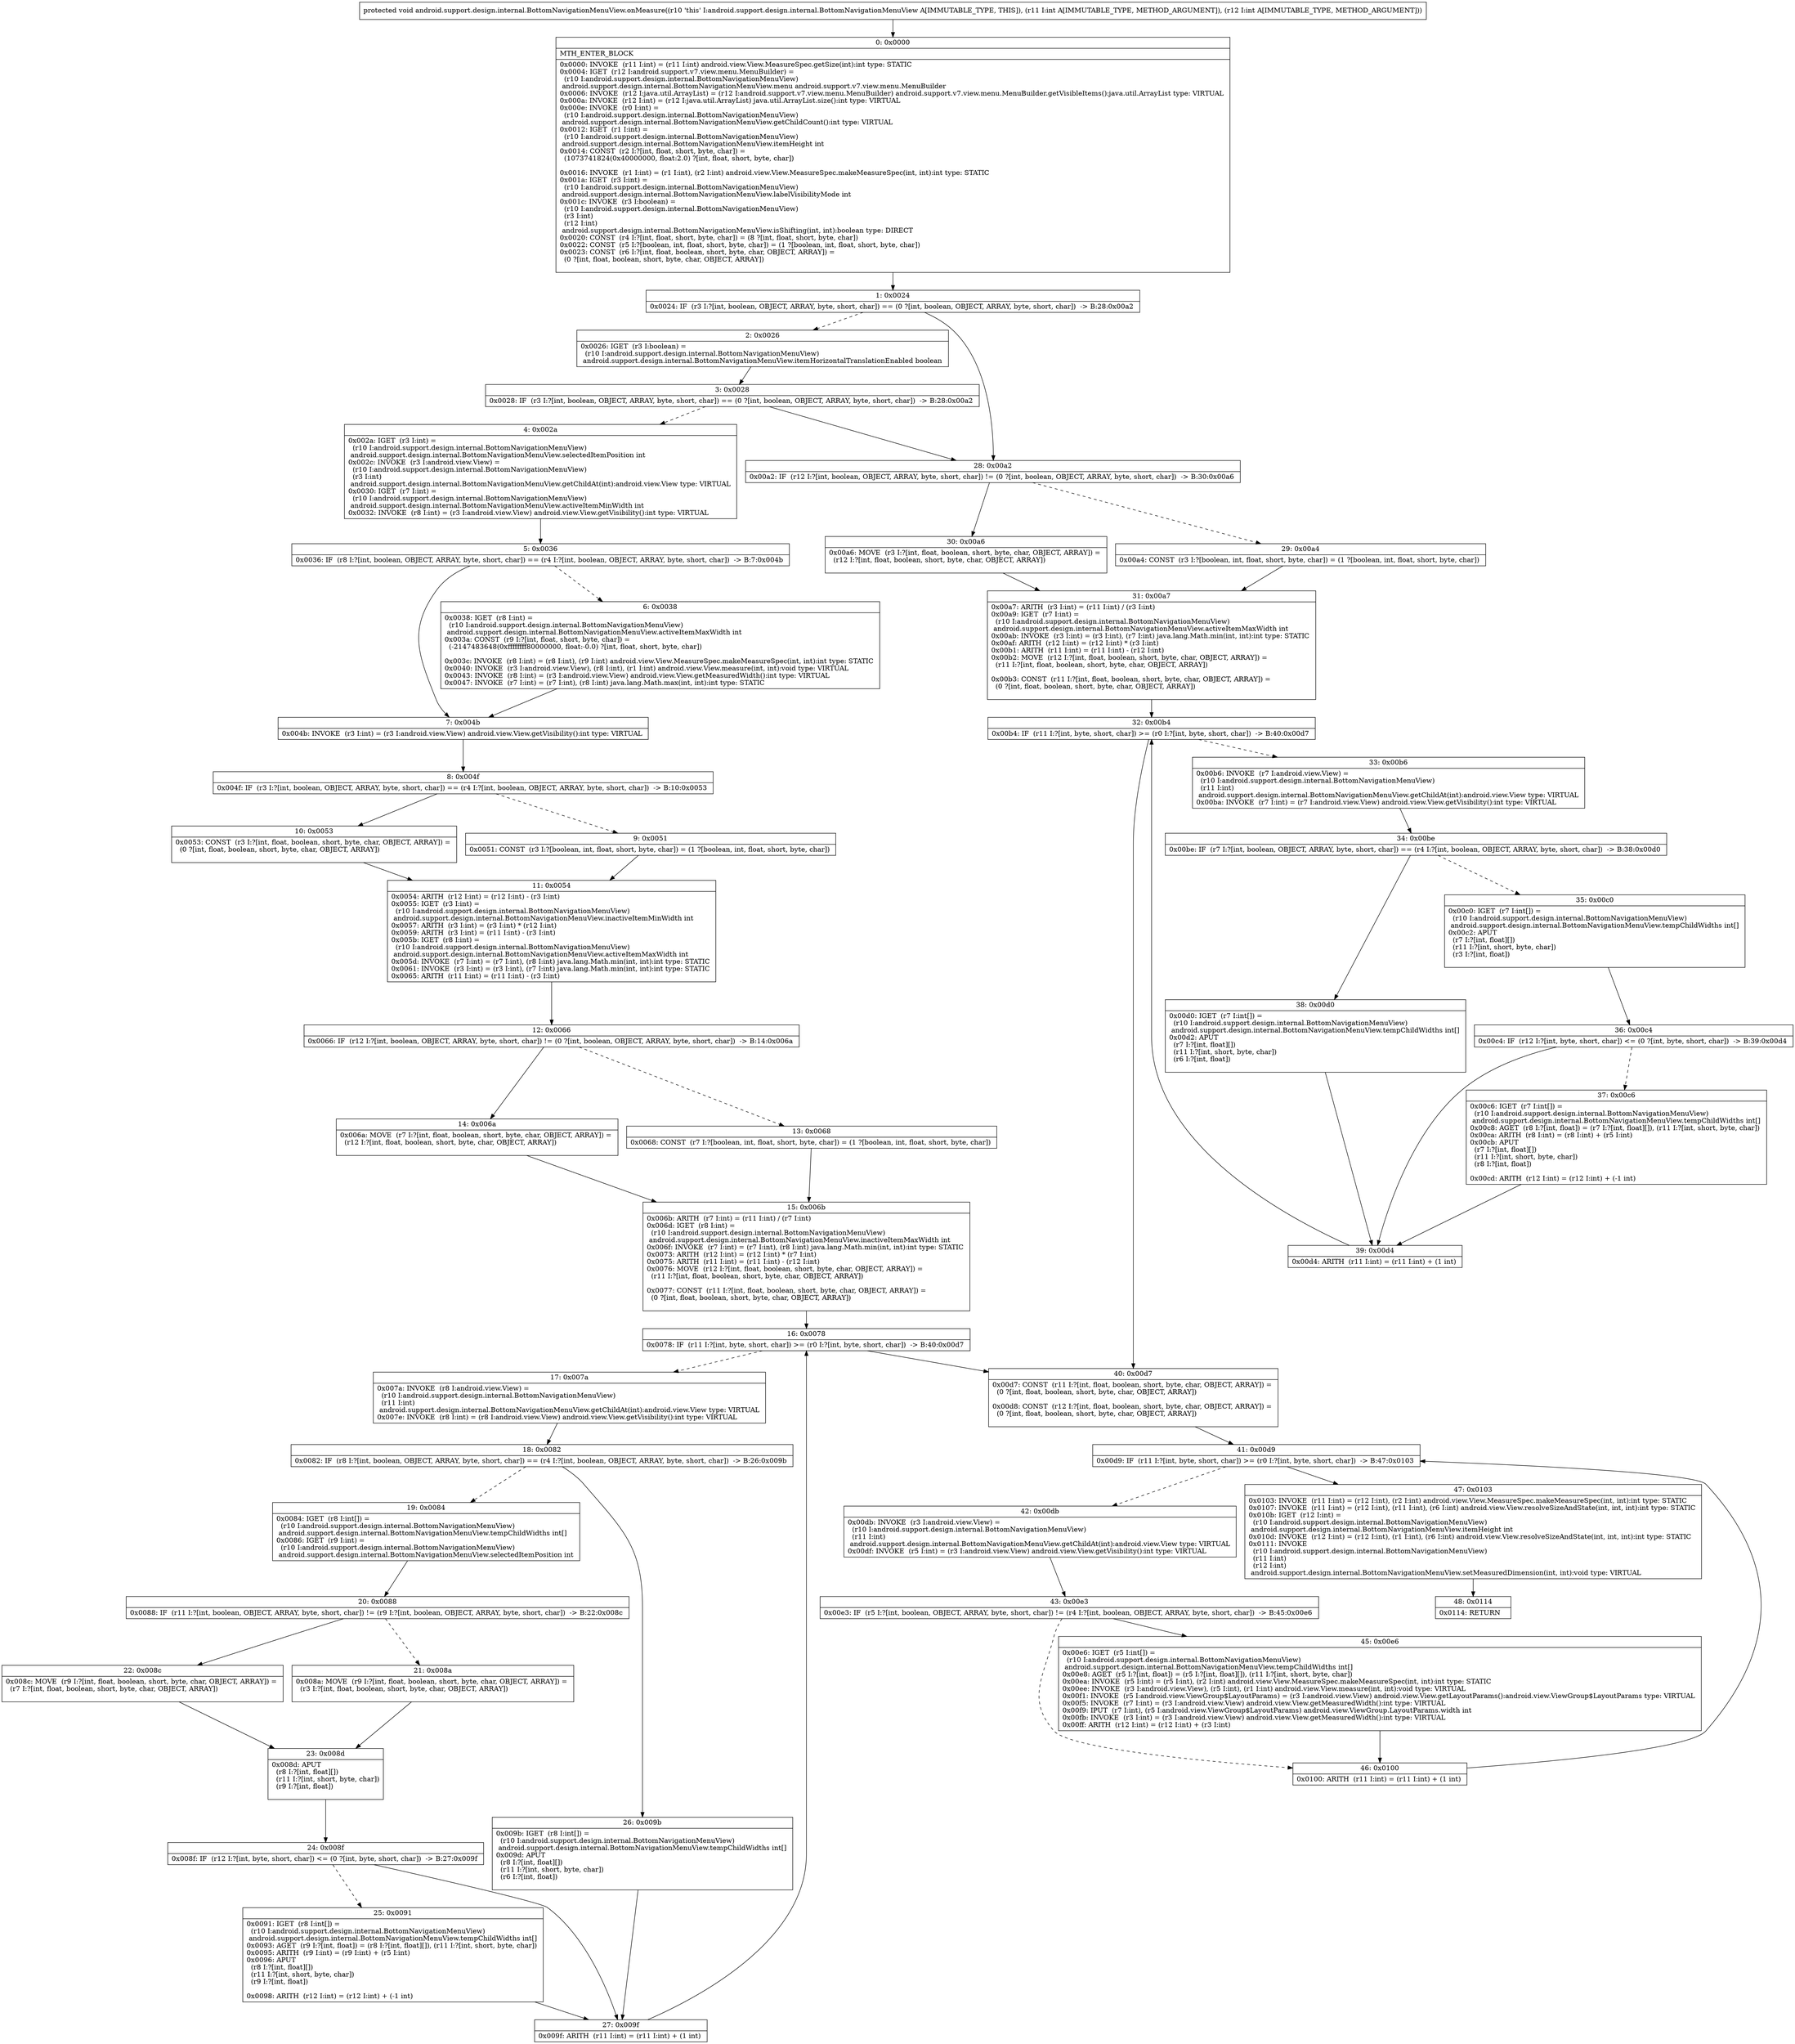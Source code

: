 digraph "CFG forandroid.support.design.internal.BottomNavigationMenuView.onMeasure(II)V" {
Node_0 [shape=record,label="{0\:\ 0x0000|MTH_ENTER_BLOCK\l|0x0000: INVOKE  (r11 I:int) = (r11 I:int) android.view.View.MeasureSpec.getSize(int):int type: STATIC \l0x0004: IGET  (r12 I:android.support.v7.view.menu.MenuBuilder) = \l  (r10 I:android.support.design.internal.BottomNavigationMenuView)\l android.support.design.internal.BottomNavigationMenuView.menu android.support.v7.view.menu.MenuBuilder \l0x0006: INVOKE  (r12 I:java.util.ArrayList) = (r12 I:android.support.v7.view.menu.MenuBuilder) android.support.v7.view.menu.MenuBuilder.getVisibleItems():java.util.ArrayList type: VIRTUAL \l0x000a: INVOKE  (r12 I:int) = (r12 I:java.util.ArrayList) java.util.ArrayList.size():int type: VIRTUAL \l0x000e: INVOKE  (r0 I:int) = \l  (r10 I:android.support.design.internal.BottomNavigationMenuView)\l android.support.design.internal.BottomNavigationMenuView.getChildCount():int type: VIRTUAL \l0x0012: IGET  (r1 I:int) = \l  (r10 I:android.support.design.internal.BottomNavigationMenuView)\l android.support.design.internal.BottomNavigationMenuView.itemHeight int \l0x0014: CONST  (r2 I:?[int, float, short, byte, char]) = \l  (1073741824(0x40000000, float:2.0) ?[int, float, short, byte, char])\l \l0x0016: INVOKE  (r1 I:int) = (r1 I:int), (r2 I:int) android.view.View.MeasureSpec.makeMeasureSpec(int, int):int type: STATIC \l0x001a: IGET  (r3 I:int) = \l  (r10 I:android.support.design.internal.BottomNavigationMenuView)\l android.support.design.internal.BottomNavigationMenuView.labelVisibilityMode int \l0x001c: INVOKE  (r3 I:boolean) = \l  (r10 I:android.support.design.internal.BottomNavigationMenuView)\l  (r3 I:int)\l  (r12 I:int)\l android.support.design.internal.BottomNavigationMenuView.isShifting(int, int):boolean type: DIRECT \l0x0020: CONST  (r4 I:?[int, float, short, byte, char]) = (8 ?[int, float, short, byte, char]) \l0x0022: CONST  (r5 I:?[boolean, int, float, short, byte, char]) = (1 ?[boolean, int, float, short, byte, char]) \l0x0023: CONST  (r6 I:?[int, float, boolean, short, byte, char, OBJECT, ARRAY]) = \l  (0 ?[int, float, boolean, short, byte, char, OBJECT, ARRAY])\l \l}"];
Node_1 [shape=record,label="{1\:\ 0x0024|0x0024: IF  (r3 I:?[int, boolean, OBJECT, ARRAY, byte, short, char]) == (0 ?[int, boolean, OBJECT, ARRAY, byte, short, char])  \-\> B:28:0x00a2 \l}"];
Node_2 [shape=record,label="{2\:\ 0x0026|0x0026: IGET  (r3 I:boolean) = \l  (r10 I:android.support.design.internal.BottomNavigationMenuView)\l android.support.design.internal.BottomNavigationMenuView.itemHorizontalTranslationEnabled boolean \l}"];
Node_3 [shape=record,label="{3\:\ 0x0028|0x0028: IF  (r3 I:?[int, boolean, OBJECT, ARRAY, byte, short, char]) == (0 ?[int, boolean, OBJECT, ARRAY, byte, short, char])  \-\> B:28:0x00a2 \l}"];
Node_4 [shape=record,label="{4\:\ 0x002a|0x002a: IGET  (r3 I:int) = \l  (r10 I:android.support.design.internal.BottomNavigationMenuView)\l android.support.design.internal.BottomNavigationMenuView.selectedItemPosition int \l0x002c: INVOKE  (r3 I:android.view.View) = \l  (r10 I:android.support.design.internal.BottomNavigationMenuView)\l  (r3 I:int)\l android.support.design.internal.BottomNavigationMenuView.getChildAt(int):android.view.View type: VIRTUAL \l0x0030: IGET  (r7 I:int) = \l  (r10 I:android.support.design.internal.BottomNavigationMenuView)\l android.support.design.internal.BottomNavigationMenuView.activeItemMinWidth int \l0x0032: INVOKE  (r8 I:int) = (r3 I:android.view.View) android.view.View.getVisibility():int type: VIRTUAL \l}"];
Node_5 [shape=record,label="{5\:\ 0x0036|0x0036: IF  (r8 I:?[int, boolean, OBJECT, ARRAY, byte, short, char]) == (r4 I:?[int, boolean, OBJECT, ARRAY, byte, short, char])  \-\> B:7:0x004b \l}"];
Node_6 [shape=record,label="{6\:\ 0x0038|0x0038: IGET  (r8 I:int) = \l  (r10 I:android.support.design.internal.BottomNavigationMenuView)\l android.support.design.internal.BottomNavigationMenuView.activeItemMaxWidth int \l0x003a: CONST  (r9 I:?[int, float, short, byte, char]) = \l  (\-2147483648(0xffffffff80000000, float:\-0.0) ?[int, float, short, byte, char])\l \l0x003c: INVOKE  (r8 I:int) = (r8 I:int), (r9 I:int) android.view.View.MeasureSpec.makeMeasureSpec(int, int):int type: STATIC \l0x0040: INVOKE  (r3 I:android.view.View), (r8 I:int), (r1 I:int) android.view.View.measure(int, int):void type: VIRTUAL \l0x0043: INVOKE  (r8 I:int) = (r3 I:android.view.View) android.view.View.getMeasuredWidth():int type: VIRTUAL \l0x0047: INVOKE  (r7 I:int) = (r7 I:int), (r8 I:int) java.lang.Math.max(int, int):int type: STATIC \l}"];
Node_7 [shape=record,label="{7\:\ 0x004b|0x004b: INVOKE  (r3 I:int) = (r3 I:android.view.View) android.view.View.getVisibility():int type: VIRTUAL \l}"];
Node_8 [shape=record,label="{8\:\ 0x004f|0x004f: IF  (r3 I:?[int, boolean, OBJECT, ARRAY, byte, short, char]) == (r4 I:?[int, boolean, OBJECT, ARRAY, byte, short, char])  \-\> B:10:0x0053 \l}"];
Node_9 [shape=record,label="{9\:\ 0x0051|0x0051: CONST  (r3 I:?[boolean, int, float, short, byte, char]) = (1 ?[boolean, int, float, short, byte, char]) \l}"];
Node_10 [shape=record,label="{10\:\ 0x0053|0x0053: CONST  (r3 I:?[int, float, boolean, short, byte, char, OBJECT, ARRAY]) = \l  (0 ?[int, float, boolean, short, byte, char, OBJECT, ARRAY])\l \l}"];
Node_11 [shape=record,label="{11\:\ 0x0054|0x0054: ARITH  (r12 I:int) = (r12 I:int) \- (r3 I:int) \l0x0055: IGET  (r3 I:int) = \l  (r10 I:android.support.design.internal.BottomNavigationMenuView)\l android.support.design.internal.BottomNavigationMenuView.inactiveItemMinWidth int \l0x0057: ARITH  (r3 I:int) = (r3 I:int) * (r12 I:int) \l0x0059: ARITH  (r3 I:int) = (r11 I:int) \- (r3 I:int) \l0x005b: IGET  (r8 I:int) = \l  (r10 I:android.support.design.internal.BottomNavigationMenuView)\l android.support.design.internal.BottomNavigationMenuView.activeItemMaxWidth int \l0x005d: INVOKE  (r7 I:int) = (r7 I:int), (r8 I:int) java.lang.Math.min(int, int):int type: STATIC \l0x0061: INVOKE  (r3 I:int) = (r3 I:int), (r7 I:int) java.lang.Math.min(int, int):int type: STATIC \l0x0065: ARITH  (r11 I:int) = (r11 I:int) \- (r3 I:int) \l}"];
Node_12 [shape=record,label="{12\:\ 0x0066|0x0066: IF  (r12 I:?[int, boolean, OBJECT, ARRAY, byte, short, char]) != (0 ?[int, boolean, OBJECT, ARRAY, byte, short, char])  \-\> B:14:0x006a \l}"];
Node_13 [shape=record,label="{13\:\ 0x0068|0x0068: CONST  (r7 I:?[boolean, int, float, short, byte, char]) = (1 ?[boolean, int, float, short, byte, char]) \l}"];
Node_14 [shape=record,label="{14\:\ 0x006a|0x006a: MOVE  (r7 I:?[int, float, boolean, short, byte, char, OBJECT, ARRAY]) = \l  (r12 I:?[int, float, boolean, short, byte, char, OBJECT, ARRAY])\l \l}"];
Node_15 [shape=record,label="{15\:\ 0x006b|0x006b: ARITH  (r7 I:int) = (r11 I:int) \/ (r7 I:int) \l0x006d: IGET  (r8 I:int) = \l  (r10 I:android.support.design.internal.BottomNavigationMenuView)\l android.support.design.internal.BottomNavigationMenuView.inactiveItemMaxWidth int \l0x006f: INVOKE  (r7 I:int) = (r7 I:int), (r8 I:int) java.lang.Math.min(int, int):int type: STATIC \l0x0073: ARITH  (r12 I:int) = (r12 I:int) * (r7 I:int) \l0x0075: ARITH  (r11 I:int) = (r11 I:int) \- (r12 I:int) \l0x0076: MOVE  (r12 I:?[int, float, boolean, short, byte, char, OBJECT, ARRAY]) = \l  (r11 I:?[int, float, boolean, short, byte, char, OBJECT, ARRAY])\l \l0x0077: CONST  (r11 I:?[int, float, boolean, short, byte, char, OBJECT, ARRAY]) = \l  (0 ?[int, float, boolean, short, byte, char, OBJECT, ARRAY])\l \l}"];
Node_16 [shape=record,label="{16\:\ 0x0078|0x0078: IF  (r11 I:?[int, byte, short, char]) \>= (r0 I:?[int, byte, short, char])  \-\> B:40:0x00d7 \l}"];
Node_17 [shape=record,label="{17\:\ 0x007a|0x007a: INVOKE  (r8 I:android.view.View) = \l  (r10 I:android.support.design.internal.BottomNavigationMenuView)\l  (r11 I:int)\l android.support.design.internal.BottomNavigationMenuView.getChildAt(int):android.view.View type: VIRTUAL \l0x007e: INVOKE  (r8 I:int) = (r8 I:android.view.View) android.view.View.getVisibility():int type: VIRTUAL \l}"];
Node_18 [shape=record,label="{18\:\ 0x0082|0x0082: IF  (r8 I:?[int, boolean, OBJECT, ARRAY, byte, short, char]) == (r4 I:?[int, boolean, OBJECT, ARRAY, byte, short, char])  \-\> B:26:0x009b \l}"];
Node_19 [shape=record,label="{19\:\ 0x0084|0x0084: IGET  (r8 I:int[]) = \l  (r10 I:android.support.design.internal.BottomNavigationMenuView)\l android.support.design.internal.BottomNavigationMenuView.tempChildWidths int[] \l0x0086: IGET  (r9 I:int) = \l  (r10 I:android.support.design.internal.BottomNavigationMenuView)\l android.support.design.internal.BottomNavigationMenuView.selectedItemPosition int \l}"];
Node_20 [shape=record,label="{20\:\ 0x0088|0x0088: IF  (r11 I:?[int, boolean, OBJECT, ARRAY, byte, short, char]) != (r9 I:?[int, boolean, OBJECT, ARRAY, byte, short, char])  \-\> B:22:0x008c \l}"];
Node_21 [shape=record,label="{21\:\ 0x008a|0x008a: MOVE  (r9 I:?[int, float, boolean, short, byte, char, OBJECT, ARRAY]) = \l  (r3 I:?[int, float, boolean, short, byte, char, OBJECT, ARRAY])\l \l}"];
Node_22 [shape=record,label="{22\:\ 0x008c|0x008c: MOVE  (r9 I:?[int, float, boolean, short, byte, char, OBJECT, ARRAY]) = \l  (r7 I:?[int, float, boolean, short, byte, char, OBJECT, ARRAY])\l \l}"];
Node_23 [shape=record,label="{23\:\ 0x008d|0x008d: APUT  \l  (r8 I:?[int, float][])\l  (r11 I:?[int, short, byte, char])\l  (r9 I:?[int, float])\l \l}"];
Node_24 [shape=record,label="{24\:\ 0x008f|0x008f: IF  (r12 I:?[int, byte, short, char]) \<= (0 ?[int, byte, short, char])  \-\> B:27:0x009f \l}"];
Node_25 [shape=record,label="{25\:\ 0x0091|0x0091: IGET  (r8 I:int[]) = \l  (r10 I:android.support.design.internal.BottomNavigationMenuView)\l android.support.design.internal.BottomNavigationMenuView.tempChildWidths int[] \l0x0093: AGET  (r9 I:?[int, float]) = (r8 I:?[int, float][]), (r11 I:?[int, short, byte, char]) \l0x0095: ARITH  (r9 I:int) = (r9 I:int) + (r5 I:int) \l0x0096: APUT  \l  (r8 I:?[int, float][])\l  (r11 I:?[int, short, byte, char])\l  (r9 I:?[int, float])\l \l0x0098: ARITH  (r12 I:int) = (r12 I:int) + (\-1 int) \l}"];
Node_26 [shape=record,label="{26\:\ 0x009b|0x009b: IGET  (r8 I:int[]) = \l  (r10 I:android.support.design.internal.BottomNavigationMenuView)\l android.support.design.internal.BottomNavigationMenuView.tempChildWidths int[] \l0x009d: APUT  \l  (r8 I:?[int, float][])\l  (r11 I:?[int, short, byte, char])\l  (r6 I:?[int, float])\l \l}"];
Node_27 [shape=record,label="{27\:\ 0x009f|0x009f: ARITH  (r11 I:int) = (r11 I:int) + (1 int) \l}"];
Node_28 [shape=record,label="{28\:\ 0x00a2|0x00a2: IF  (r12 I:?[int, boolean, OBJECT, ARRAY, byte, short, char]) != (0 ?[int, boolean, OBJECT, ARRAY, byte, short, char])  \-\> B:30:0x00a6 \l}"];
Node_29 [shape=record,label="{29\:\ 0x00a4|0x00a4: CONST  (r3 I:?[boolean, int, float, short, byte, char]) = (1 ?[boolean, int, float, short, byte, char]) \l}"];
Node_30 [shape=record,label="{30\:\ 0x00a6|0x00a6: MOVE  (r3 I:?[int, float, boolean, short, byte, char, OBJECT, ARRAY]) = \l  (r12 I:?[int, float, boolean, short, byte, char, OBJECT, ARRAY])\l \l}"];
Node_31 [shape=record,label="{31\:\ 0x00a7|0x00a7: ARITH  (r3 I:int) = (r11 I:int) \/ (r3 I:int) \l0x00a9: IGET  (r7 I:int) = \l  (r10 I:android.support.design.internal.BottomNavigationMenuView)\l android.support.design.internal.BottomNavigationMenuView.activeItemMaxWidth int \l0x00ab: INVOKE  (r3 I:int) = (r3 I:int), (r7 I:int) java.lang.Math.min(int, int):int type: STATIC \l0x00af: ARITH  (r12 I:int) = (r12 I:int) * (r3 I:int) \l0x00b1: ARITH  (r11 I:int) = (r11 I:int) \- (r12 I:int) \l0x00b2: MOVE  (r12 I:?[int, float, boolean, short, byte, char, OBJECT, ARRAY]) = \l  (r11 I:?[int, float, boolean, short, byte, char, OBJECT, ARRAY])\l \l0x00b3: CONST  (r11 I:?[int, float, boolean, short, byte, char, OBJECT, ARRAY]) = \l  (0 ?[int, float, boolean, short, byte, char, OBJECT, ARRAY])\l \l}"];
Node_32 [shape=record,label="{32\:\ 0x00b4|0x00b4: IF  (r11 I:?[int, byte, short, char]) \>= (r0 I:?[int, byte, short, char])  \-\> B:40:0x00d7 \l}"];
Node_33 [shape=record,label="{33\:\ 0x00b6|0x00b6: INVOKE  (r7 I:android.view.View) = \l  (r10 I:android.support.design.internal.BottomNavigationMenuView)\l  (r11 I:int)\l android.support.design.internal.BottomNavigationMenuView.getChildAt(int):android.view.View type: VIRTUAL \l0x00ba: INVOKE  (r7 I:int) = (r7 I:android.view.View) android.view.View.getVisibility():int type: VIRTUAL \l}"];
Node_34 [shape=record,label="{34\:\ 0x00be|0x00be: IF  (r7 I:?[int, boolean, OBJECT, ARRAY, byte, short, char]) == (r4 I:?[int, boolean, OBJECT, ARRAY, byte, short, char])  \-\> B:38:0x00d0 \l}"];
Node_35 [shape=record,label="{35\:\ 0x00c0|0x00c0: IGET  (r7 I:int[]) = \l  (r10 I:android.support.design.internal.BottomNavigationMenuView)\l android.support.design.internal.BottomNavigationMenuView.tempChildWidths int[] \l0x00c2: APUT  \l  (r7 I:?[int, float][])\l  (r11 I:?[int, short, byte, char])\l  (r3 I:?[int, float])\l \l}"];
Node_36 [shape=record,label="{36\:\ 0x00c4|0x00c4: IF  (r12 I:?[int, byte, short, char]) \<= (0 ?[int, byte, short, char])  \-\> B:39:0x00d4 \l}"];
Node_37 [shape=record,label="{37\:\ 0x00c6|0x00c6: IGET  (r7 I:int[]) = \l  (r10 I:android.support.design.internal.BottomNavigationMenuView)\l android.support.design.internal.BottomNavigationMenuView.tempChildWidths int[] \l0x00c8: AGET  (r8 I:?[int, float]) = (r7 I:?[int, float][]), (r11 I:?[int, short, byte, char]) \l0x00ca: ARITH  (r8 I:int) = (r8 I:int) + (r5 I:int) \l0x00cb: APUT  \l  (r7 I:?[int, float][])\l  (r11 I:?[int, short, byte, char])\l  (r8 I:?[int, float])\l \l0x00cd: ARITH  (r12 I:int) = (r12 I:int) + (\-1 int) \l}"];
Node_38 [shape=record,label="{38\:\ 0x00d0|0x00d0: IGET  (r7 I:int[]) = \l  (r10 I:android.support.design.internal.BottomNavigationMenuView)\l android.support.design.internal.BottomNavigationMenuView.tempChildWidths int[] \l0x00d2: APUT  \l  (r7 I:?[int, float][])\l  (r11 I:?[int, short, byte, char])\l  (r6 I:?[int, float])\l \l}"];
Node_39 [shape=record,label="{39\:\ 0x00d4|0x00d4: ARITH  (r11 I:int) = (r11 I:int) + (1 int) \l}"];
Node_40 [shape=record,label="{40\:\ 0x00d7|0x00d7: CONST  (r11 I:?[int, float, boolean, short, byte, char, OBJECT, ARRAY]) = \l  (0 ?[int, float, boolean, short, byte, char, OBJECT, ARRAY])\l \l0x00d8: CONST  (r12 I:?[int, float, boolean, short, byte, char, OBJECT, ARRAY]) = \l  (0 ?[int, float, boolean, short, byte, char, OBJECT, ARRAY])\l \l}"];
Node_41 [shape=record,label="{41\:\ 0x00d9|0x00d9: IF  (r11 I:?[int, byte, short, char]) \>= (r0 I:?[int, byte, short, char])  \-\> B:47:0x0103 \l}"];
Node_42 [shape=record,label="{42\:\ 0x00db|0x00db: INVOKE  (r3 I:android.view.View) = \l  (r10 I:android.support.design.internal.BottomNavigationMenuView)\l  (r11 I:int)\l android.support.design.internal.BottomNavigationMenuView.getChildAt(int):android.view.View type: VIRTUAL \l0x00df: INVOKE  (r5 I:int) = (r3 I:android.view.View) android.view.View.getVisibility():int type: VIRTUAL \l}"];
Node_43 [shape=record,label="{43\:\ 0x00e3|0x00e3: IF  (r5 I:?[int, boolean, OBJECT, ARRAY, byte, short, char]) != (r4 I:?[int, boolean, OBJECT, ARRAY, byte, short, char])  \-\> B:45:0x00e6 \l}"];
Node_45 [shape=record,label="{45\:\ 0x00e6|0x00e6: IGET  (r5 I:int[]) = \l  (r10 I:android.support.design.internal.BottomNavigationMenuView)\l android.support.design.internal.BottomNavigationMenuView.tempChildWidths int[] \l0x00e8: AGET  (r5 I:?[int, float]) = (r5 I:?[int, float][]), (r11 I:?[int, short, byte, char]) \l0x00ea: INVOKE  (r5 I:int) = (r5 I:int), (r2 I:int) android.view.View.MeasureSpec.makeMeasureSpec(int, int):int type: STATIC \l0x00ee: INVOKE  (r3 I:android.view.View), (r5 I:int), (r1 I:int) android.view.View.measure(int, int):void type: VIRTUAL \l0x00f1: INVOKE  (r5 I:android.view.ViewGroup$LayoutParams) = (r3 I:android.view.View) android.view.View.getLayoutParams():android.view.ViewGroup$LayoutParams type: VIRTUAL \l0x00f5: INVOKE  (r7 I:int) = (r3 I:android.view.View) android.view.View.getMeasuredWidth():int type: VIRTUAL \l0x00f9: IPUT  (r7 I:int), (r5 I:android.view.ViewGroup$LayoutParams) android.view.ViewGroup.LayoutParams.width int \l0x00fb: INVOKE  (r3 I:int) = (r3 I:android.view.View) android.view.View.getMeasuredWidth():int type: VIRTUAL \l0x00ff: ARITH  (r12 I:int) = (r12 I:int) + (r3 I:int) \l}"];
Node_46 [shape=record,label="{46\:\ 0x0100|0x0100: ARITH  (r11 I:int) = (r11 I:int) + (1 int) \l}"];
Node_47 [shape=record,label="{47\:\ 0x0103|0x0103: INVOKE  (r11 I:int) = (r12 I:int), (r2 I:int) android.view.View.MeasureSpec.makeMeasureSpec(int, int):int type: STATIC \l0x0107: INVOKE  (r11 I:int) = (r12 I:int), (r11 I:int), (r6 I:int) android.view.View.resolveSizeAndState(int, int, int):int type: STATIC \l0x010b: IGET  (r12 I:int) = \l  (r10 I:android.support.design.internal.BottomNavigationMenuView)\l android.support.design.internal.BottomNavigationMenuView.itemHeight int \l0x010d: INVOKE  (r12 I:int) = (r12 I:int), (r1 I:int), (r6 I:int) android.view.View.resolveSizeAndState(int, int, int):int type: STATIC \l0x0111: INVOKE  \l  (r10 I:android.support.design.internal.BottomNavigationMenuView)\l  (r11 I:int)\l  (r12 I:int)\l android.support.design.internal.BottomNavigationMenuView.setMeasuredDimension(int, int):void type: VIRTUAL \l}"];
Node_48 [shape=record,label="{48\:\ 0x0114|0x0114: RETURN   \l}"];
MethodNode[shape=record,label="{protected void android.support.design.internal.BottomNavigationMenuView.onMeasure((r10 'this' I:android.support.design.internal.BottomNavigationMenuView A[IMMUTABLE_TYPE, THIS]), (r11 I:int A[IMMUTABLE_TYPE, METHOD_ARGUMENT]), (r12 I:int A[IMMUTABLE_TYPE, METHOD_ARGUMENT])) }"];
MethodNode -> Node_0;
Node_0 -> Node_1;
Node_1 -> Node_2[style=dashed];
Node_1 -> Node_28;
Node_2 -> Node_3;
Node_3 -> Node_4[style=dashed];
Node_3 -> Node_28;
Node_4 -> Node_5;
Node_5 -> Node_6[style=dashed];
Node_5 -> Node_7;
Node_6 -> Node_7;
Node_7 -> Node_8;
Node_8 -> Node_9[style=dashed];
Node_8 -> Node_10;
Node_9 -> Node_11;
Node_10 -> Node_11;
Node_11 -> Node_12;
Node_12 -> Node_13[style=dashed];
Node_12 -> Node_14;
Node_13 -> Node_15;
Node_14 -> Node_15;
Node_15 -> Node_16;
Node_16 -> Node_17[style=dashed];
Node_16 -> Node_40;
Node_17 -> Node_18;
Node_18 -> Node_19[style=dashed];
Node_18 -> Node_26;
Node_19 -> Node_20;
Node_20 -> Node_21[style=dashed];
Node_20 -> Node_22;
Node_21 -> Node_23;
Node_22 -> Node_23;
Node_23 -> Node_24;
Node_24 -> Node_25[style=dashed];
Node_24 -> Node_27;
Node_25 -> Node_27;
Node_26 -> Node_27;
Node_27 -> Node_16;
Node_28 -> Node_29[style=dashed];
Node_28 -> Node_30;
Node_29 -> Node_31;
Node_30 -> Node_31;
Node_31 -> Node_32;
Node_32 -> Node_33[style=dashed];
Node_32 -> Node_40;
Node_33 -> Node_34;
Node_34 -> Node_35[style=dashed];
Node_34 -> Node_38;
Node_35 -> Node_36;
Node_36 -> Node_37[style=dashed];
Node_36 -> Node_39;
Node_37 -> Node_39;
Node_38 -> Node_39;
Node_39 -> Node_32;
Node_40 -> Node_41;
Node_41 -> Node_42[style=dashed];
Node_41 -> Node_47;
Node_42 -> Node_43;
Node_43 -> Node_45;
Node_43 -> Node_46[style=dashed];
Node_45 -> Node_46;
Node_46 -> Node_41;
Node_47 -> Node_48;
}

